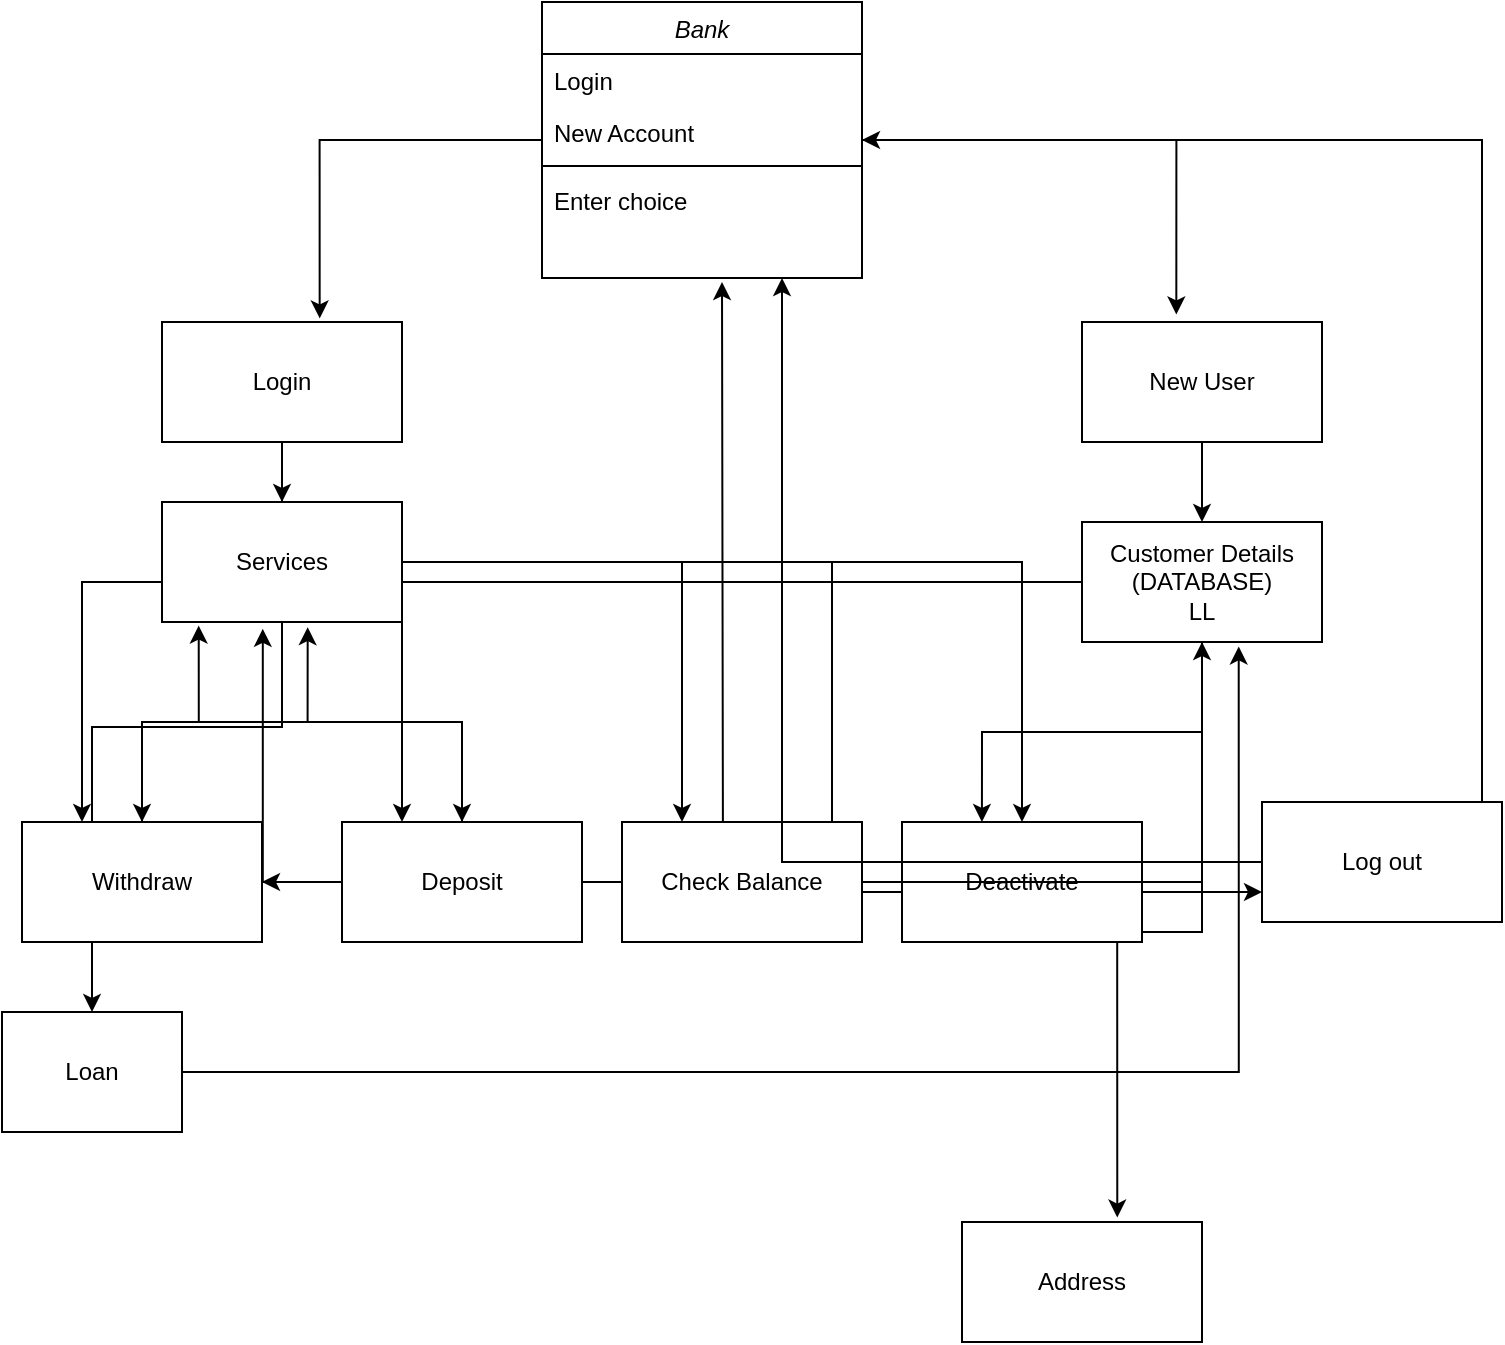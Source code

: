 <mxfile version="20.3.7" type="device"><diagram id="C5RBs43oDa-KdzZeNtuy" name="Page-1"><mxGraphModel dx="1038" dy="579" grid="1" gridSize="10" guides="1" tooltips="1" connect="1" arrows="1" fold="1" page="1" pageScale="1" pageWidth="827" pageHeight="1169" math="0" shadow="0"><root><mxCell id="WIyWlLk6GJQsqaUBKTNV-0"/><mxCell id="WIyWlLk6GJQsqaUBKTNV-1" parent="WIyWlLk6GJQsqaUBKTNV-0"/><mxCell id="k1-3YEemaeZmZqZWdqB9-2" style="edgeStyle=orthogonalEdgeStyle;rounded=0;orthogonalLoop=1;jettySize=auto;html=1;entryX=0.657;entryY=-0.03;entryDx=0;entryDy=0;entryPerimeter=0;" edge="1" parent="WIyWlLk6GJQsqaUBKTNV-1" source="zkfFHV4jXpPFQw0GAbJ--0" target="k1-3YEemaeZmZqZWdqB9-0"><mxGeometry relative="1" as="geometry"/></mxCell><mxCell id="k1-3YEemaeZmZqZWdqB9-3" style="edgeStyle=orthogonalEdgeStyle;rounded=0;orthogonalLoop=1;jettySize=auto;html=1;entryX=0.393;entryY=-0.063;entryDx=0;entryDy=0;entryPerimeter=0;" edge="1" parent="WIyWlLk6GJQsqaUBKTNV-1" source="zkfFHV4jXpPFQw0GAbJ--0" target="k1-3YEemaeZmZqZWdqB9-1"><mxGeometry relative="1" as="geometry"/></mxCell><mxCell id="zkfFHV4jXpPFQw0GAbJ--0" value="Bank" style="swimlane;fontStyle=2;align=center;verticalAlign=top;childLayout=stackLayout;horizontal=1;startSize=26;horizontalStack=0;resizeParent=1;resizeLast=0;collapsible=1;marginBottom=0;rounded=0;shadow=0;strokeWidth=1;" parent="WIyWlLk6GJQsqaUBKTNV-1" vertex="1"><mxGeometry x="300" y="20" width="160" height="138" as="geometry"><mxRectangle x="230" y="140" width="160" height="26" as="alternateBounds"/></mxGeometry></mxCell><mxCell id="zkfFHV4jXpPFQw0GAbJ--1" value="Login" style="text;align=left;verticalAlign=top;spacingLeft=4;spacingRight=4;overflow=hidden;rotatable=0;points=[[0,0.5],[1,0.5]];portConstraint=eastwest;" parent="zkfFHV4jXpPFQw0GAbJ--0" vertex="1"><mxGeometry y="26" width="160" height="26" as="geometry"/></mxCell><mxCell id="zkfFHV4jXpPFQw0GAbJ--2" value="New Account" style="text;align=left;verticalAlign=top;spacingLeft=4;spacingRight=4;overflow=hidden;rotatable=0;points=[[0,0.5],[1,0.5]];portConstraint=eastwest;rounded=0;shadow=0;html=0;" parent="zkfFHV4jXpPFQw0GAbJ--0" vertex="1"><mxGeometry y="52" width="160" height="26" as="geometry"/></mxCell><mxCell id="zkfFHV4jXpPFQw0GAbJ--4" value="" style="line;html=1;strokeWidth=1;align=left;verticalAlign=middle;spacingTop=-1;spacingLeft=3;spacingRight=3;rotatable=0;labelPosition=right;points=[];portConstraint=eastwest;" parent="zkfFHV4jXpPFQw0GAbJ--0" vertex="1"><mxGeometry y="78" width="160" height="8" as="geometry"/></mxCell><mxCell id="zkfFHV4jXpPFQw0GAbJ--5" value="Enter choice" style="text;align=left;verticalAlign=top;spacingLeft=4;spacingRight=4;overflow=hidden;rotatable=0;points=[[0,0.5],[1,0.5]];portConstraint=eastwest;" parent="zkfFHV4jXpPFQw0GAbJ--0" vertex="1"><mxGeometry y="86" width="160" height="26" as="geometry"/></mxCell><mxCell id="k1-3YEemaeZmZqZWdqB9-8" style="edgeStyle=orthogonalEdgeStyle;rounded=0;orthogonalLoop=1;jettySize=auto;html=1;entryX=0.5;entryY=0;entryDx=0;entryDy=0;" edge="1" parent="WIyWlLk6GJQsqaUBKTNV-1" source="k1-3YEemaeZmZqZWdqB9-0" target="k1-3YEemaeZmZqZWdqB9-7"><mxGeometry relative="1" as="geometry"/></mxCell><mxCell id="k1-3YEemaeZmZqZWdqB9-35" style="edgeStyle=orthogonalEdgeStyle;rounded=0;orthogonalLoop=1;jettySize=auto;html=1;" edge="1" parent="WIyWlLk6GJQsqaUBKTNV-1" source="k1-3YEemaeZmZqZWdqB9-0" target="k1-3YEemaeZmZqZWdqB9-34"><mxGeometry relative="1" as="geometry"/></mxCell><mxCell id="k1-3YEemaeZmZqZWdqB9-0" value="Login" style="rounded=0;whiteSpace=wrap;html=1;" vertex="1" parent="WIyWlLk6GJQsqaUBKTNV-1"><mxGeometry x="110" y="180" width="120" height="60" as="geometry"/></mxCell><mxCell id="k1-3YEemaeZmZqZWdqB9-6" style="edgeStyle=orthogonalEdgeStyle;rounded=0;orthogonalLoop=1;jettySize=auto;html=1;entryX=0.5;entryY=0;entryDx=0;entryDy=0;" edge="1" parent="WIyWlLk6GJQsqaUBKTNV-1" source="k1-3YEemaeZmZqZWdqB9-1" target="k1-3YEemaeZmZqZWdqB9-4"><mxGeometry relative="1" as="geometry"/></mxCell><mxCell id="k1-3YEemaeZmZqZWdqB9-1" value="New User" style="rounded=0;whiteSpace=wrap;html=1;" vertex="1" parent="WIyWlLk6GJQsqaUBKTNV-1"><mxGeometry x="570" y="180" width="120" height="60" as="geometry"/></mxCell><mxCell id="k1-3YEemaeZmZqZWdqB9-19" style="edgeStyle=orthogonalEdgeStyle;rounded=0;orthogonalLoop=1;jettySize=auto;html=1;entryX=0.25;entryY=0;entryDx=0;entryDy=0;" edge="1" parent="WIyWlLk6GJQsqaUBKTNV-1" source="k1-3YEemaeZmZqZWdqB9-4" target="k1-3YEemaeZmZqZWdqB9-12"><mxGeometry relative="1" as="geometry"/></mxCell><mxCell id="k1-3YEemaeZmZqZWdqB9-20" style="edgeStyle=orthogonalEdgeStyle;rounded=0;orthogonalLoop=1;jettySize=auto;html=1;entryX=0.25;entryY=0;entryDx=0;entryDy=0;" edge="1" parent="WIyWlLk6GJQsqaUBKTNV-1" source="k1-3YEemaeZmZqZWdqB9-4" target="k1-3YEemaeZmZqZWdqB9-11"><mxGeometry relative="1" as="geometry"/></mxCell><mxCell id="k1-3YEemaeZmZqZWdqB9-22" style="edgeStyle=orthogonalEdgeStyle;rounded=0;orthogonalLoop=1;jettySize=auto;html=1;entryX=0.333;entryY=0;entryDx=0;entryDy=0;entryPerimeter=0;" edge="1" parent="WIyWlLk6GJQsqaUBKTNV-1" source="k1-3YEemaeZmZqZWdqB9-4" target="k1-3YEemaeZmZqZWdqB9-9"><mxGeometry relative="1" as="geometry"/></mxCell><mxCell id="k1-3YEemaeZmZqZWdqB9-43" style="edgeStyle=orthogonalEdgeStyle;rounded=0;orthogonalLoop=1;jettySize=auto;html=1;entryX=0.647;entryY=-0.037;entryDx=0;entryDy=0;entryPerimeter=0;" edge="1" parent="WIyWlLk6GJQsqaUBKTNV-1" source="k1-3YEemaeZmZqZWdqB9-4" target="k1-3YEemaeZmZqZWdqB9-41"><mxGeometry relative="1" as="geometry"/></mxCell><mxCell id="k1-3YEemaeZmZqZWdqB9-4" value="Customer Details&lt;br&gt;(DATABASE)&lt;br&gt;LL" style="rounded=0;whiteSpace=wrap;html=1;" vertex="1" parent="WIyWlLk6GJQsqaUBKTNV-1"><mxGeometry x="570" y="280" width="120" height="60" as="geometry"/></mxCell><mxCell id="k1-3YEemaeZmZqZWdqB9-14" style="edgeStyle=orthogonalEdgeStyle;rounded=0;orthogonalLoop=1;jettySize=auto;html=1;" edge="1" parent="WIyWlLk6GJQsqaUBKTNV-1" source="k1-3YEemaeZmZqZWdqB9-7" target="k1-3YEemaeZmZqZWdqB9-12"><mxGeometry relative="1" as="geometry"/></mxCell><mxCell id="k1-3YEemaeZmZqZWdqB9-15" style="edgeStyle=orthogonalEdgeStyle;rounded=0;orthogonalLoop=1;jettySize=auto;html=1;" edge="1" parent="WIyWlLk6GJQsqaUBKTNV-1" source="k1-3YEemaeZmZqZWdqB9-7" target="k1-3YEemaeZmZqZWdqB9-11"><mxGeometry relative="1" as="geometry"/></mxCell><mxCell id="k1-3YEemaeZmZqZWdqB9-17" style="edgeStyle=orthogonalEdgeStyle;rounded=0;orthogonalLoop=1;jettySize=auto;html=1;" edge="1" parent="WIyWlLk6GJQsqaUBKTNV-1" source="k1-3YEemaeZmZqZWdqB9-7" target="k1-3YEemaeZmZqZWdqB9-9"><mxGeometry relative="1" as="geometry"/></mxCell><mxCell id="k1-3YEemaeZmZqZWdqB9-18" style="edgeStyle=orthogonalEdgeStyle;rounded=0;orthogonalLoop=1;jettySize=auto;html=1;entryX=0;entryY=0.75;entryDx=0;entryDy=0;" edge="1" parent="WIyWlLk6GJQsqaUBKTNV-1" source="k1-3YEemaeZmZqZWdqB9-7" target="k1-3YEemaeZmZqZWdqB9-13"><mxGeometry relative="1" as="geometry"/></mxCell><mxCell id="k1-3YEemaeZmZqZWdqB9-23" style="edgeStyle=orthogonalEdgeStyle;rounded=0;orthogonalLoop=1;jettySize=auto;html=1;entryX=0.25;entryY=0;entryDx=0;entryDy=0;" edge="1" parent="WIyWlLk6GJQsqaUBKTNV-1" source="k1-3YEemaeZmZqZWdqB9-7" target="k1-3YEemaeZmZqZWdqB9-10"><mxGeometry relative="1" as="geometry"/></mxCell><mxCell id="k1-3YEemaeZmZqZWdqB9-7" value="Services" style="rounded=0;whiteSpace=wrap;html=1;" vertex="1" parent="WIyWlLk6GJQsqaUBKTNV-1"><mxGeometry x="110" y="270" width="120" height="60" as="geometry"/></mxCell><mxCell id="k1-3YEemaeZmZqZWdqB9-28" style="edgeStyle=orthogonalEdgeStyle;rounded=0;orthogonalLoop=1;jettySize=auto;html=1;" edge="1" parent="WIyWlLk6GJQsqaUBKTNV-1" source="k1-3YEemaeZmZqZWdqB9-9"><mxGeometry relative="1" as="geometry"><mxPoint x="390" y="160" as="targetPoint"/></mxGeometry></mxCell><mxCell id="k1-3YEemaeZmZqZWdqB9-9" value="Deactivate" style="rounded=0;whiteSpace=wrap;html=1;" vertex="1" parent="WIyWlLk6GJQsqaUBKTNV-1"><mxGeometry x="480" y="430" width="120" height="60" as="geometry"/></mxCell><mxCell id="k1-3YEemaeZmZqZWdqB9-31" style="edgeStyle=orthogonalEdgeStyle;rounded=0;orthogonalLoop=1;jettySize=auto;html=1;entryX=0.42;entryY=1.057;entryDx=0;entryDy=0;entryPerimeter=0;" edge="1" parent="WIyWlLk6GJQsqaUBKTNV-1" source="k1-3YEemaeZmZqZWdqB9-10" target="k1-3YEemaeZmZqZWdqB9-7"><mxGeometry relative="1" as="geometry"/></mxCell><mxCell id="k1-3YEemaeZmZqZWdqB9-33" style="edgeStyle=orthogonalEdgeStyle;rounded=0;orthogonalLoop=1;jettySize=auto;html=1;" edge="1" parent="WIyWlLk6GJQsqaUBKTNV-1" source="k1-3YEemaeZmZqZWdqB9-10" target="k1-3YEemaeZmZqZWdqB9-4"><mxGeometry relative="1" as="geometry"/></mxCell><mxCell id="k1-3YEemaeZmZqZWdqB9-10" value="Check Balance" style="rounded=0;whiteSpace=wrap;html=1;" vertex="1" parent="WIyWlLk6GJQsqaUBKTNV-1"><mxGeometry x="340" y="430" width="120" height="60" as="geometry"/></mxCell><mxCell id="k1-3YEemaeZmZqZWdqB9-26" style="edgeStyle=orthogonalEdgeStyle;rounded=0;orthogonalLoop=1;jettySize=auto;html=1;entryX=0.607;entryY=1.043;entryDx=0;entryDy=0;entryPerimeter=0;" edge="1" parent="WIyWlLk6GJQsqaUBKTNV-1" source="k1-3YEemaeZmZqZWdqB9-11" target="k1-3YEemaeZmZqZWdqB9-7"><mxGeometry relative="1" as="geometry"><mxPoint x="180" y="340" as="targetPoint"/></mxGeometry></mxCell><mxCell id="k1-3YEemaeZmZqZWdqB9-32" value="" style="edgeStyle=orthogonalEdgeStyle;rounded=0;orthogonalLoop=1;jettySize=auto;html=1;" edge="1" parent="WIyWlLk6GJQsqaUBKTNV-1" source="k1-3YEemaeZmZqZWdqB9-11" target="k1-3YEemaeZmZqZWdqB9-12"><mxGeometry relative="1" as="geometry"/></mxCell><mxCell id="k1-3YEemaeZmZqZWdqB9-11" value="Deposit" style="rounded=0;whiteSpace=wrap;html=1;" vertex="1" parent="WIyWlLk6GJQsqaUBKTNV-1"><mxGeometry x="200" y="430" width="120" height="60" as="geometry"/></mxCell><mxCell id="k1-3YEemaeZmZqZWdqB9-25" style="edgeStyle=orthogonalEdgeStyle;rounded=0;orthogonalLoop=1;jettySize=auto;html=1;entryX=0.153;entryY=1.03;entryDx=0;entryDy=0;entryPerimeter=0;" edge="1" parent="WIyWlLk6GJQsqaUBKTNV-1" source="k1-3YEemaeZmZqZWdqB9-12" target="k1-3YEemaeZmZqZWdqB9-7"><mxGeometry relative="1" as="geometry"/></mxCell><mxCell id="k1-3YEemaeZmZqZWdqB9-12" value="Withdraw" style="rounded=0;whiteSpace=wrap;html=1;" vertex="1" parent="WIyWlLk6GJQsqaUBKTNV-1"><mxGeometry x="40" y="430" width="120" height="60" as="geometry"/></mxCell><mxCell id="k1-3YEemaeZmZqZWdqB9-24" style="edgeStyle=orthogonalEdgeStyle;rounded=0;orthogonalLoop=1;jettySize=auto;html=1;" edge="1" parent="WIyWlLk6GJQsqaUBKTNV-1" source="k1-3YEemaeZmZqZWdqB9-13" target="zkfFHV4jXpPFQw0GAbJ--0"><mxGeometry relative="1" as="geometry"><Array as="points"><mxPoint x="770" y="89"/></Array></mxGeometry></mxCell><mxCell id="k1-3YEemaeZmZqZWdqB9-29" style="edgeStyle=orthogonalEdgeStyle;rounded=0;orthogonalLoop=1;jettySize=auto;html=1;entryX=0.75;entryY=1;entryDx=0;entryDy=0;" edge="1" parent="WIyWlLk6GJQsqaUBKTNV-1" source="k1-3YEemaeZmZqZWdqB9-13" target="zkfFHV4jXpPFQw0GAbJ--0"><mxGeometry relative="1" as="geometry"/></mxCell><mxCell id="k1-3YEemaeZmZqZWdqB9-13" value="Log out" style="rounded=0;whiteSpace=wrap;html=1;" vertex="1" parent="WIyWlLk6GJQsqaUBKTNV-1"><mxGeometry x="660" y="420" width="120" height="60" as="geometry"/></mxCell><mxCell id="k1-3YEemaeZmZqZWdqB9-36" style="edgeStyle=orthogonalEdgeStyle;rounded=0;orthogonalLoop=1;jettySize=auto;html=1;entryX=0.653;entryY=1.037;entryDx=0;entryDy=0;entryPerimeter=0;" edge="1" parent="WIyWlLk6GJQsqaUBKTNV-1" source="k1-3YEemaeZmZqZWdqB9-34" target="k1-3YEemaeZmZqZWdqB9-4"><mxGeometry relative="1" as="geometry"/></mxCell><mxCell id="k1-3YEemaeZmZqZWdqB9-34" value="Loan" style="rounded=0;whiteSpace=wrap;html=1;" vertex="1" parent="WIyWlLk6GJQsqaUBKTNV-1"><mxGeometry x="30" y="525" width="90" height="60" as="geometry"/></mxCell><mxCell id="k1-3YEemaeZmZqZWdqB9-41" value="Address" style="rounded=0;whiteSpace=wrap;html=1;" vertex="1" parent="WIyWlLk6GJQsqaUBKTNV-1"><mxGeometry x="510" y="630" width="120" height="60" as="geometry"/></mxCell></root></mxGraphModel></diagram></mxfile>